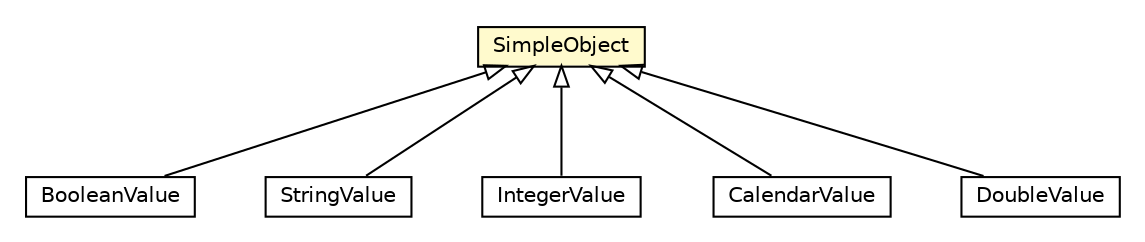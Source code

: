#!/usr/local/bin/dot
#
# Class diagram 
# Generated by UMLGraph version R5_6-24-gf6e263 (http://www.umlgraph.org/)
#

digraph G {
	edge [fontname="Helvetica",fontsize=10,labelfontname="Helvetica",labelfontsize=10];
	node [fontname="Helvetica",fontsize=10,shape=plaintext];
	nodesep=0.25;
	ranksep=0.5;
	// org.universAAL.ucc.model.jaxb.BooleanValue
	c101355 [label=<<table title="org.universAAL.ucc.model.jaxb.BooleanValue" border="0" cellborder="1" cellspacing="0" cellpadding="2" port="p" href="./BooleanValue.html">
		<tr><td><table border="0" cellspacing="0" cellpadding="1">
<tr><td align="center" balign="center"> BooleanValue </td></tr>
		</table></td></tr>
		</table>>, URL="./BooleanValue.html", fontname="Helvetica", fontcolor="black", fontsize=10.0];
	// org.universAAL.ucc.model.jaxb.StringValue
	c101358 [label=<<table title="org.universAAL.ucc.model.jaxb.StringValue" border="0" cellborder="1" cellspacing="0" cellpadding="2" port="p" href="./StringValue.html">
		<tr><td><table border="0" cellspacing="0" cellpadding="1">
<tr><td align="center" balign="center"> StringValue </td></tr>
		</table></td></tr>
		</table>>, URL="./StringValue.html", fontname="Helvetica", fontcolor="black", fontsize=10.0];
	// org.universAAL.ucc.model.jaxb.IntegerValue
	c101359 [label=<<table title="org.universAAL.ucc.model.jaxb.IntegerValue" border="0" cellborder="1" cellspacing="0" cellpadding="2" port="p" href="./IntegerValue.html">
		<tr><td><table border="0" cellspacing="0" cellpadding="1">
<tr><td align="center" balign="center"> IntegerValue </td></tr>
		</table></td></tr>
		</table>>, URL="./IntegerValue.html", fontname="Helvetica", fontcolor="black", fontsize=10.0];
	// org.universAAL.ucc.model.jaxb.CalendarValue
	c101363 [label=<<table title="org.universAAL.ucc.model.jaxb.CalendarValue" border="0" cellborder="1" cellspacing="0" cellpadding="2" port="p" href="./CalendarValue.html">
		<tr><td><table border="0" cellspacing="0" cellpadding="1">
<tr><td align="center" balign="center"> CalendarValue </td></tr>
		</table></td></tr>
		</table>>, URL="./CalendarValue.html", fontname="Helvetica", fontcolor="black", fontsize=10.0];
	// org.universAAL.ucc.model.jaxb.SimpleObject
	c101364 [label=<<table title="org.universAAL.ucc.model.jaxb.SimpleObject" border="0" cellborder="1" cellspacing="0" cellpadding="2" port="p" bgcolor="lemonChiffon" href="./SimpleObject.html">
		<tr><td><table border="0" cellspacing="0" cellpadding="1">
<tr><td align="center" balign="center"> SimpleObject </td></tr>
		</table></td></tr>
		</table>>, URL="./SimpleObject.html", fontname="Helvetica", fontcolor="black", fontsize=10.0];
	// org.universAAL.ucc.model.jaxb.DoubleValue
	c101365 [label=<<table title="org.universAAL.ucc.model.jaxb.DoubleValue" border="0" cellborder="1" cellspacing="0" cellpadding="2" port="p" href="./DoubleValue.html">
		<tr><td><table border="0" cellspacing="0" cellpadding="1">
<tr><td align="center" balign="center"> DoubleValue </td></tr>
		</table></td></tr>
		</table>>, URL="./DoubleValue.html", fontname="Helvetica", fontcolor="black", fontsize=10.0];
	//org.universAAL.ucc.model.jaxb.BooleanValue extends org.universAAL.ucc.model.jaxb.SimpleObject
	c101364:p -> c101355:p [dir=back,arrowtail=empty];
	//org.universAAL.ucc.model.jaxb.StringValue extends org.universAAL.ucc.model.jaxb.SimpleObject
	c101364:p -> c101358:p [dir=back,arrowtail=empty];
	//org.universAAL.ucc.model.jaxb.IntegerValue extends org.universAAL.ucc.model.jaxb.SimpleObject
	c101364:p -> c101359:p [dir=back,arrowtail=empty];
	//org.universAAL.ucc.model.jaxb.CalendarValue extends org.universAAL.ucc.model.jaxb.SimpleObject
	c101364:p -> c101363:p [dir=back,arrowtail=empty];
	//org.universAAL.ucc.model.jaxb.DoubleValue extends org.universAAL.ucc.model.jaxb.SimpleObject
	c101364:p -> c101365:p [dir=back,arrowtail=empty];
}

